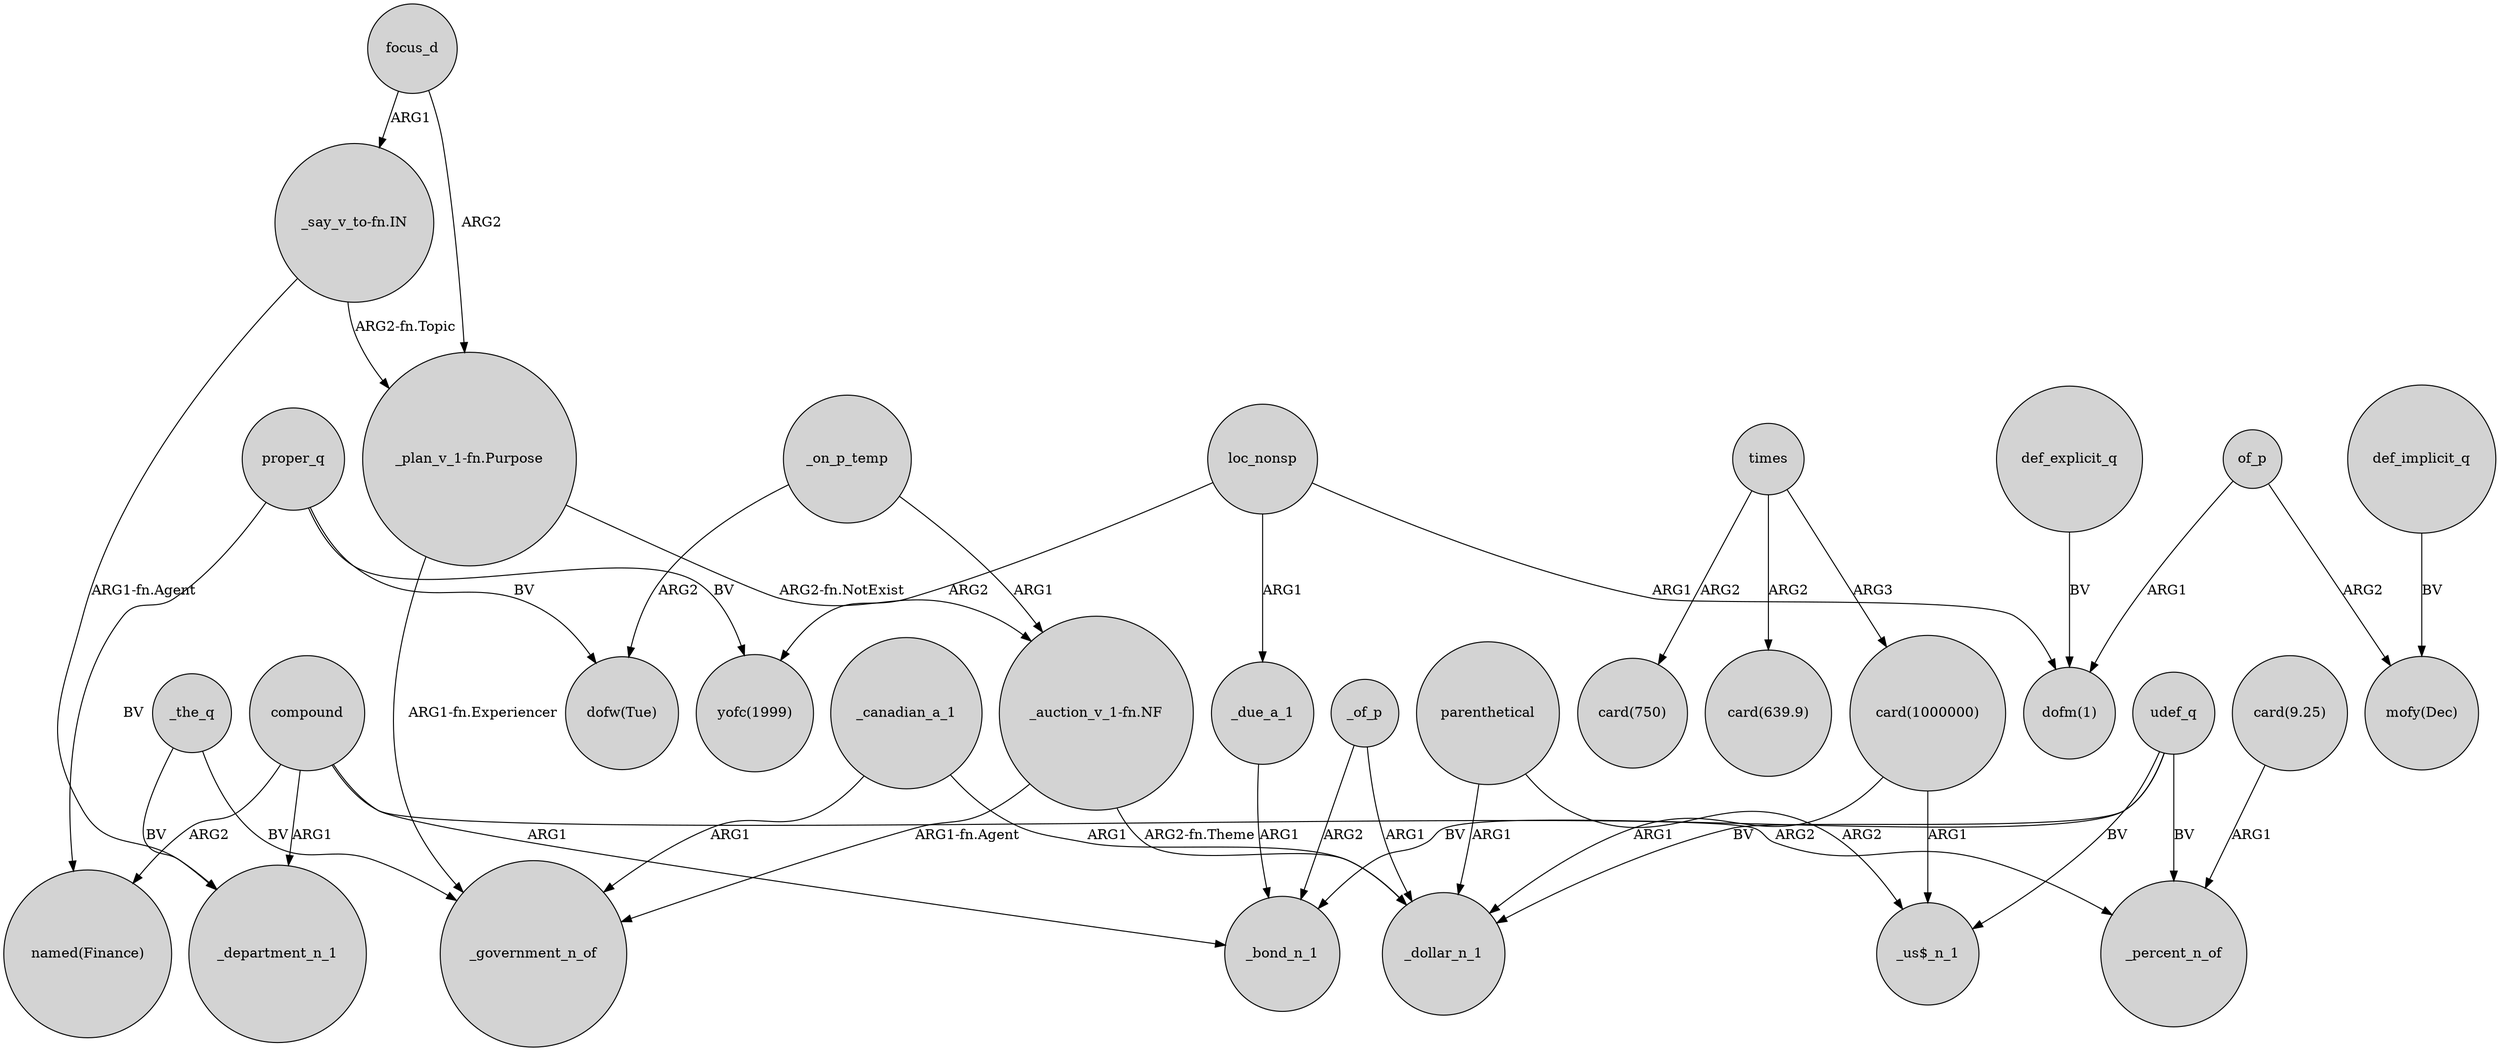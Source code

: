 digraph {
	node [shape=circle style=filled]
	"_say_v_to-fn.IN" -> _department_n_1 [label="ARG1-fn.Agent"]
	_canadian_a_1 -> _dollar_n_1 [label=ARG1]
	parenthetical -> _dollar_n_1 [label=ARG1]
	"card(1000000)" -> _dollar_n_1 [label=ARG1]
	proper_q -> "yofc(1999)" [label=BV]
	_due_a_1 -> _bond_n_1 [label=ARG1]
	_on_p_temp -> "_auction_v_1-fn.NF" [label=ARG1]
	compound -> "named(Finance)" [label=ARG2]
	_canadian_a_1 -> _government_n_of [label=ARG1]
	def_implicit_q -> "mofy(Dec)" [label=BV]
	"_plan_v_1-fn.Purpose" -> _government_n_of [label="ARG1-fn.Experiencer"]
	udef_q -> "_us$_n_1" [label=BV]
	_of_p -> _dollar_n_1 [label=ARG1]
	compound -> _bond_n_1 [label=ARG1]
	_of_p -> _bond_n_1 [label=ARG2]
	compound -> _department_n_1 [label=ARG1]
	proper_q -> "dofw(Tue)" [label=BV]
	loc_nonsp -> "yofc(1999)" [label=ARG2]
	"card(9.25)" -> _percent_n_of [label=ARG1]
	"_plan_v_1-fn.Purpose" -> "_auction_v_1-fn.NF" [label="ARG2-fn.NotExist"]
	compound -> _percent_n_of [label=ARG2]
	"_say_v_to-fn.IN" -> "_plan_v_1-fn.Purpose" [label="ARG2-fn.Topic"]
	_the_q -> _department_n_1 [label=BV]
	_on_p_temp -> "dofw(Tue)" [label=ARG2]
	loc_nonsp -> _due_a_1 [label=ARG1]
	udef_q -> _bond_n_1 [label=BV]
	times -> "card(1000000)" [label=ARG3]
	parenthetical -> "_us$_n_1" [label=ARG2]
	def_explicit_q -> "dofm(1)" [label=BV]
	proper_q -> "named(Finance)" [label=BV]
	"_auction_v_1-fn.NF" -> _dollar_n_1 [label="ARG2-fn.Theme"]
	_the_q -> _government_n_of [label=BV]
	"_auction_v_1-fn.NF" -> _government_n_of [label="ARG1-fn.Agent"]
	focus_d -> "_plan_v_1-fn.Purpose" [label=ARG2]
	times -> "card(750)" [label=ARG2]
	udef_q -> _percent_n_of [label=BV]
	of_p -> "mofy(Dec)" [label=ARG2]
	"card(1000000)" -> "_us$_n_1" [label=ARG1]
	loc_nonsp -> "dofm(1)" [label=ARG1]
	times -> "card(639.9)" [label=ARG2]
	udef_q -> _dollar_n_1 [label=BV]
	focus_d -> "_say_v_to-fn.IN" [label=ARG1]
	of_p -> "dofm(1)" [label=ARG1]
}
